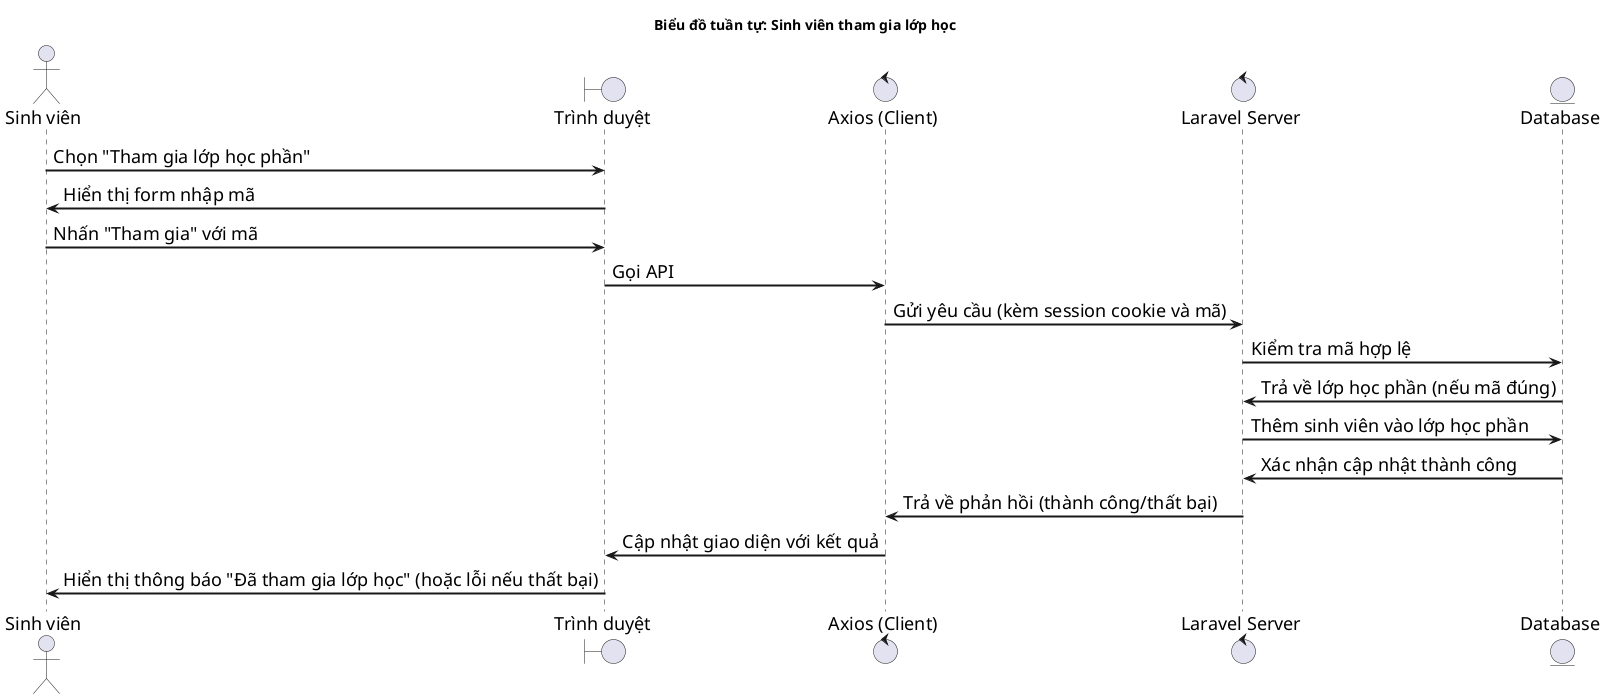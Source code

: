 @startuml

skinparam defaultFontSize 18
skinparam classBorderThickness 2
skinparam arrowThickness 2
skinparam classFontSize 18
' Thành phần
actor "Sinh viên" as Student
boundary "Trình duyệt" as Browser
control "Axios (Client)" as Axios
control "Laravel Server" as Laravel
entity "Database" as Database

' Luồng tuần tự
' Bước 1: Sinh viên vào giao diện và nhập mã tham gia
Student -> Browser: Chọn "Tham gia lớp học phần"
Browser -> Student: Hiển thị form nhập mã

' Bước 2: Sinh viên gửi yêu cầu tham gia
Student -> Browser: Nhấn "Tham gia" với mã
Browser -> Axios: Gọi API
Axios -> Laravel: Gửi yêu cầu (kèm session cookie và mã)

' Bước 3: Backend xử lý
Laravel -> Database: Kiểm tra mã hợp lệ
Database -> Laravel: Trả về lớp học phần (nếu mã đúng)
Laravel -> Database: Thêm sinh viên vào lớp học phần
Database -> Laravel: Xác nhận cập nhật thành công
Laravel -> Axios: Trả về phản hồi (thành công/thất bại)

' Bước 4: Cập nhật giao diện
Axios -> Browser: Cập nhật giao diện với kết quả
Browser -> Student: Hiển thị thông báo "Đã tham gia lớp học" (hoặc lỗi nếu thất bại)

' Tiêu đề
title Biểu đồ tuần tự: Sinh viên tham gia lớp học

@enduml